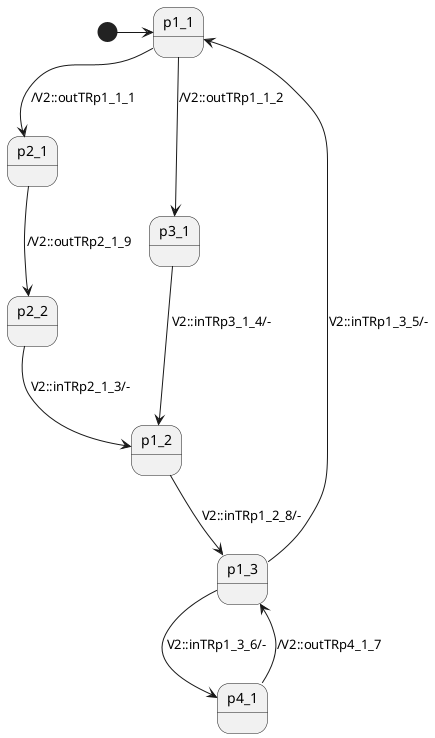 @startuml

[*] -> p1_1
p1_1 --> p2_1: /V2::outTRp1_1_1
p1_1 --> p3_1: /V2::outTRp1_1_2
p1_2 --> p1_3: V2::inTRp1_2_8/-
p2_1 --> p2_2: /V2::outTRp2_1_9
p3_1 --> p1_2: V2::inTRp3_1_4/-
p4_1 --> p1_3: /V2::outTRp4_1_7
p1_3 --> p1_1: V2::inTRp1_3_5/-
p1_3 --> p4_1: V2::inTRp1_3_6/-
p2_2 --> p1_2: V2::inTRp2_1_3/-

@enduml
